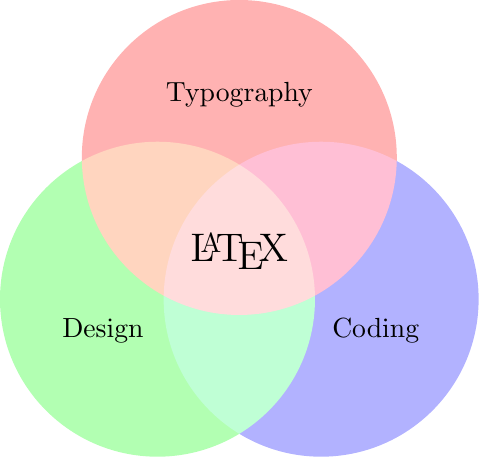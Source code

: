 \documentclass{standalone}
\usepackage{xcolor}
\usepackage{tikz}
\begin{document}
\nopagecolor
\begin{tikzpicture}[every node/.style={text=black}]
  \begin{scope}[blend group = soft light]
    \fill[red!30!white]   ( 90:1.2) circle (2);
    \fill[green!30!white] (210:1.2) circle (2);
    \fill[blue!30!white]  (330:1.2) circle (2);
  \end{scope}
  \node at ( 90:2)    {Typography};
  \node at ( 210:2)   {Design};
  \node at ( 330:2)   {Coding};
  \node [font=\Large] {\LaTeX};
\end{tikzpicture}
\end{document}
